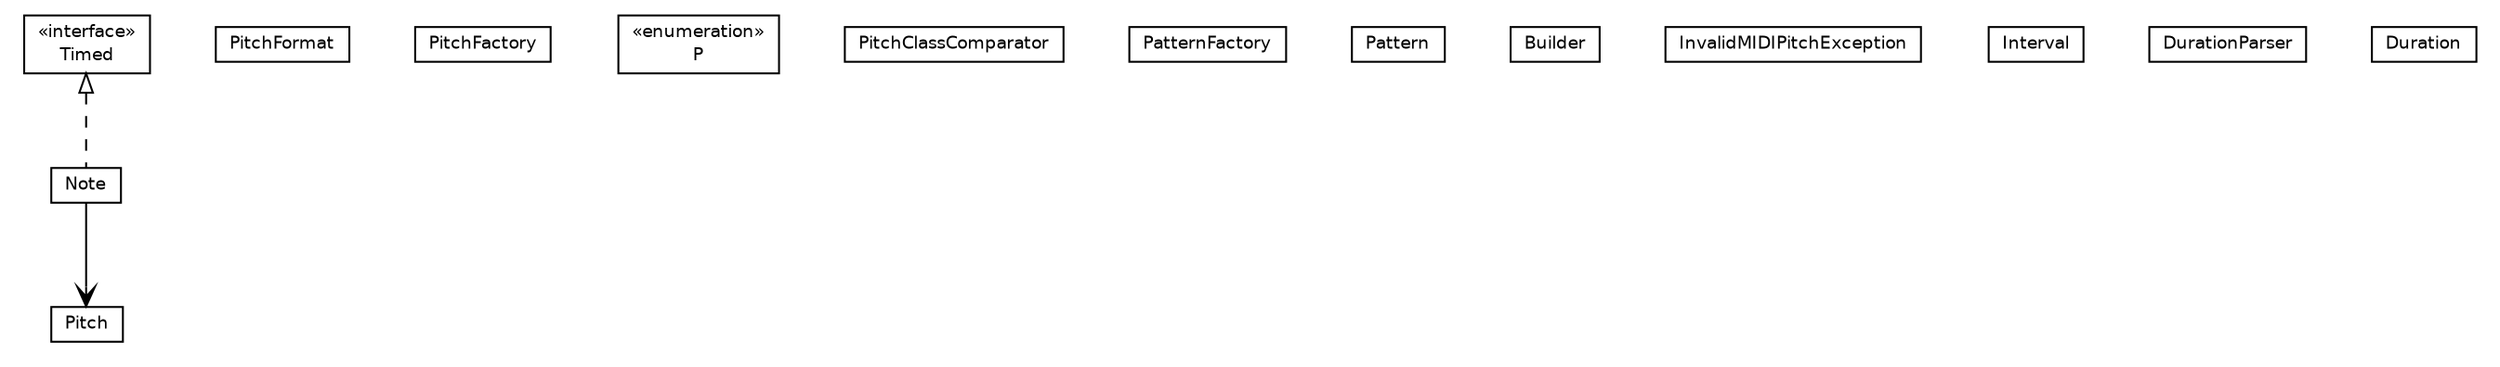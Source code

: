 #!/usr/local/bin/dot
#
# Class diagram 
# Generated by UMLGraph version R5_6-24-gf6e263 (http://www.umlgraph.org/)
#

digraph G {
	edge [fontname="Helvetica",fontsize=10,labelfontname="Helvetica",labelfontsize=10];
	node [fontname="Helvetica",fontsize=10,shape=plaintext];
	nodesep=0.25;
	ranksep=0.5;
	// com.rockhoppertech.music.Timed
	c207 [label=<<table title="com.rockhoppertech.music.Timed" border="0" cellborder="1" cellspacing="0" cellpadding="2" port="p" href="./Timed.html">
		<tr><td><table border="0" cellspacing="0" cellpadding="1">
<tr><td align="center" balign="center"> &#171;interface&#187; </td></tr>
<tr><td align="center" balign="center"> Timed </td></tr>
		</table></td></tr>
		</table>>, URL="./Timed.html", fontname="Helvetica", fontcolor="black", fontsize=9.0];
	// com.rockhoppertech.music.PitchFormat
	c208 [label=<<table title="com.rockhoppertech.music.PitchFormat" border="0" cellborder="1" cellspacing="0" cellpadding="2" port="p" href="./PitchFormat.html">
		<tr><td><table border="0" cellspacing="0" cellpadding="1">
<tr><td align="center" balign="center"> PitchFormat </td></tr>
		</table></td></tr>
		</table>>, URL="./PitchFormat.html", fontname="Helvetica", fontcolor="black", fontsize=9.0];
	// com.rockhoppertech.music.PitchFactory
	c209 [label=<<table title="com.rockhoppertech.music.PitchFactory" border="0" cellborder="1" cellspacing="0" cellpadding="2" port="p" href="./PitchFactory.html">
		<tr><td><table border="0" cellspacing="0" cellpadding="1">
<tr><td align="center" balign="center"> PitchFactory </td></tr>
		</table></td></tr>
		</table>>, URL="./PitchFactory.html", fontname="Helvetica", fontcolor="black", fontsize=9.0];
	// com.rockhoppertech.music.Pitch
	c210 [label=<<table title="com.rockhoppertech.music.Pitch" border="0" cellborder="1" cellspacing="0" cellpadding="2" port="p" href="./Pitch.html">
		<tr><td><table border="0" cellspacing="0" cellpadding="1">
<tr><td align="center" balign="center"> Pitch </td></tr>
		</table></td></tr>
		</table>>, URL="./Pitch.html", fontname="Helvetica", fontcolor="black", fontsize=9.0];
	// com.rockhoppertech.music.Pitch.P
	c211 [label=<<table title="com.rockhoppertech.music.Pitch.P" border="0" cellborder="1" cellspacing="0" cellpadding="2" port="p" href="./Pitch.P.html">
		<tr><td><table border="0" cellspacing="0" cellpadding="1">
<tr><td align="center" balign="center"> &#171;enumeration&#187; </td></tr>
<tr><td align="center" balign="center"> P </td></tr>
		</table></td></tr>
		</table>>, URL="./Pitch.P.html", fontname="Helvetica", fontcolor="black", fontsize=9.0];
	// com.rockhoppertech.music.Pitch.PitchClassComparator
	c212 [label=<<table title="com.rockhoppertech.music.Pitch.PitchClassComparator" border="0" cellborder="1" cellspacing="0" cellpadding="2" port="p" href="./Pitch.PitchClassComparator.html">
		<tr><td><table border="0" cellspacing="0" cellpadding="1">
<tr><td align="center" balign="center"> PitchClassComparator </td></tr>
		</table></td></tr>
		</table>>, URL="./Pitch.PitchClassComparator.html", fontname="Helvetica", fontcolor="black", fontsize=9.0];
	// com.rockhoppertech.music.PatternFactory
	c213 [label=<<table title="com.rockhoppertech.music.PatternFactory" border="0" cellborder="1" cellspacing="0" cellpadding="2" port="p" href="./PatternFactory.html">
		<tr><td><table border="0" cellspacing="0" cellpadding="1">
<tr><td align="center" balign="center"> PatternFactory </td></tr>
		</table></td></tr>
		</table>>, URL="./PatternFactory.html", fontname="Helvetica", fontcolor="black", fontsize=9.0];
	// com.rockhoppertech.music.Pattern
	c214 [label=<<table title="com.rockhoppertech.music.Pattern" border="0" cellborder="1" cellspacing="0" cellpadding="2" port="p" href="./Pattern.html">
		<tr><td><table border="0" cellspacing="0" cellpadding="1">
<tr><td align="center" balign="center"> Pattern </td></tr>
		</table></td></tr>
		</table>>, URL="./Pattern.html", fontname="Helvetica", fontcolor="black", fontsize=9.0];
	// com.rockhoppertech.music.Pattern.Builder
	c215 [label=<<table title="com.rockhoppertech.music.Pattern.Builder" border="0" cellborder="1" cellspacing="0" cellpadding="2" port="p" href="./Pattern.Builder.html">
		<tr><td><table border="0" cellspacing="0" cellpadding="1">
<tr><td align="center" balign="center"> Builder </td></tr>
		</table></td></tr>
		</table>>, URL="./Pattern.Builder.html", fontname="Helvetica", fontcolor="black", fontsize=9.0];
	// com.rockhoppertech.music.Note
	c216 [label=<<table title="com.rockhoppertech.music.Note" border="0" cellborder="1" cellspacing="0" cellpadding="2" port="p" href="./Note.html">
		<tr><td><table border="0" cellspacing="0" cellpadding="1">
<tr><td align="center" balign="center"> Note </td></tr>
		</table></td></tr>
		</table>>, URL="./Note.html", fontname="Helvetica", fontcolor="black", fontsize=9.0];
	// com.rockhoppertech.music.InvalidMIDIPitchException
	c217 [label=<<table title="com.rockhoppertech.music.InvalidMIDIPitchException" border="0" cellborder="1" cellspacing="0" cellpadding="2" port="p" href="./InvalidMIDIPitchException.html">
		<tr><td><table border="0" cellspacing="0" cellpadding="1">
<tr><td align="center" balign="center"> InvalidMIDIPitchException </td></tr>
		</table></td></tr>
		</table>>, URL="./InvalidMIDIPitchException.html", fontname="Helvetica", fontcolor="black", fontsize=9.0];
	// com.rockhoppertech.music.Interval
	c218 [label=<<table title="com.rockhoppertech.music.Interval" border="0" cellborder="1" cellspacing="0" cellpadding="2" port="p" href="./Interval.html">
		<tr><td><table border="0" cellspacing="0" cellpadding="1">
<tr><td align="center" balign="center"> Interval </td></tr>
		</table></td></tr>
		</table>>, URL="./Interval.html", fontname="Helvetica", fontcolor="black", fontsize=9.0];
	// com.rockhoppertech.music.DurationParser
	c219 [label=<<table title="com.rockhoppertech.music.DurationParser" border="0" cellborder="1" cellspacing="0" cellpadding="2" port="p" href="./DurationParser.html">
		<tr><td><table border="0" cellspacing="0" cellpadding="1">
<tr><td align="center" balign="center"> DurationParser </td></tr>
		</table></td></tr>
		</table>>, URL="./DurationParser.html", fontname="Helvetica", fontcolor="black", fontsize=9.0];
	// com.rockhoppertech.music.Duration
	c220 [label=<<table title="com.rockhoppertech.music.Duration" border="0" cellborder="1" cellspacing="0" cellpadding="2" port="p" href="./Duration.html">
		<tr><td><table border="0" cellspacing="0" cellpadding="1">
<tr><td align="center" balign="center"> Duration </td></tr>
		</table></td></tr>
		</table>>, URL="./Duration.html", fontname="Helvetica", fontcolor="black", fontsize=9.0];
	//com.rockhoppertech.music.Note implements com.rockhoppertech.music.Timed
	c207:p -> c216:p [dir=back,arrowtail=empty,style=dashed];
	// com.rockhoppertech.music.Note NAVASSOC com.rockhoppertech.music.Pitch
	c216:p -> c210:p [taillabel="", label="", headlabel="", fontname="Helvetica", fontcolor="black", fontsize=10.0, color="black", arrowhead=open];
}

